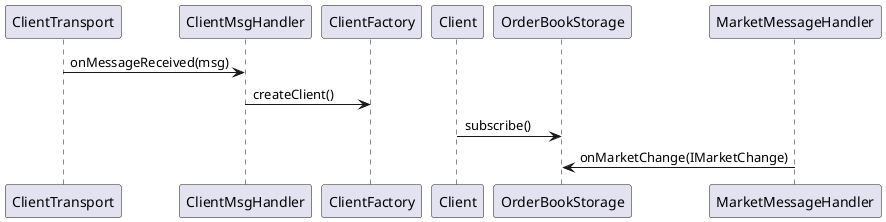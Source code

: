 @startuml "Client subscribe"
ClientTransport->ClientMsgHandler : onMessageReceived(msg)
ClientMsgHandler->ClientFactory: createClient()
Client->OrderBookStorage: subscribe()

MarketMessageHandler->OrderBookStorage: onMarketChange(IMarketChange)
@enduml
